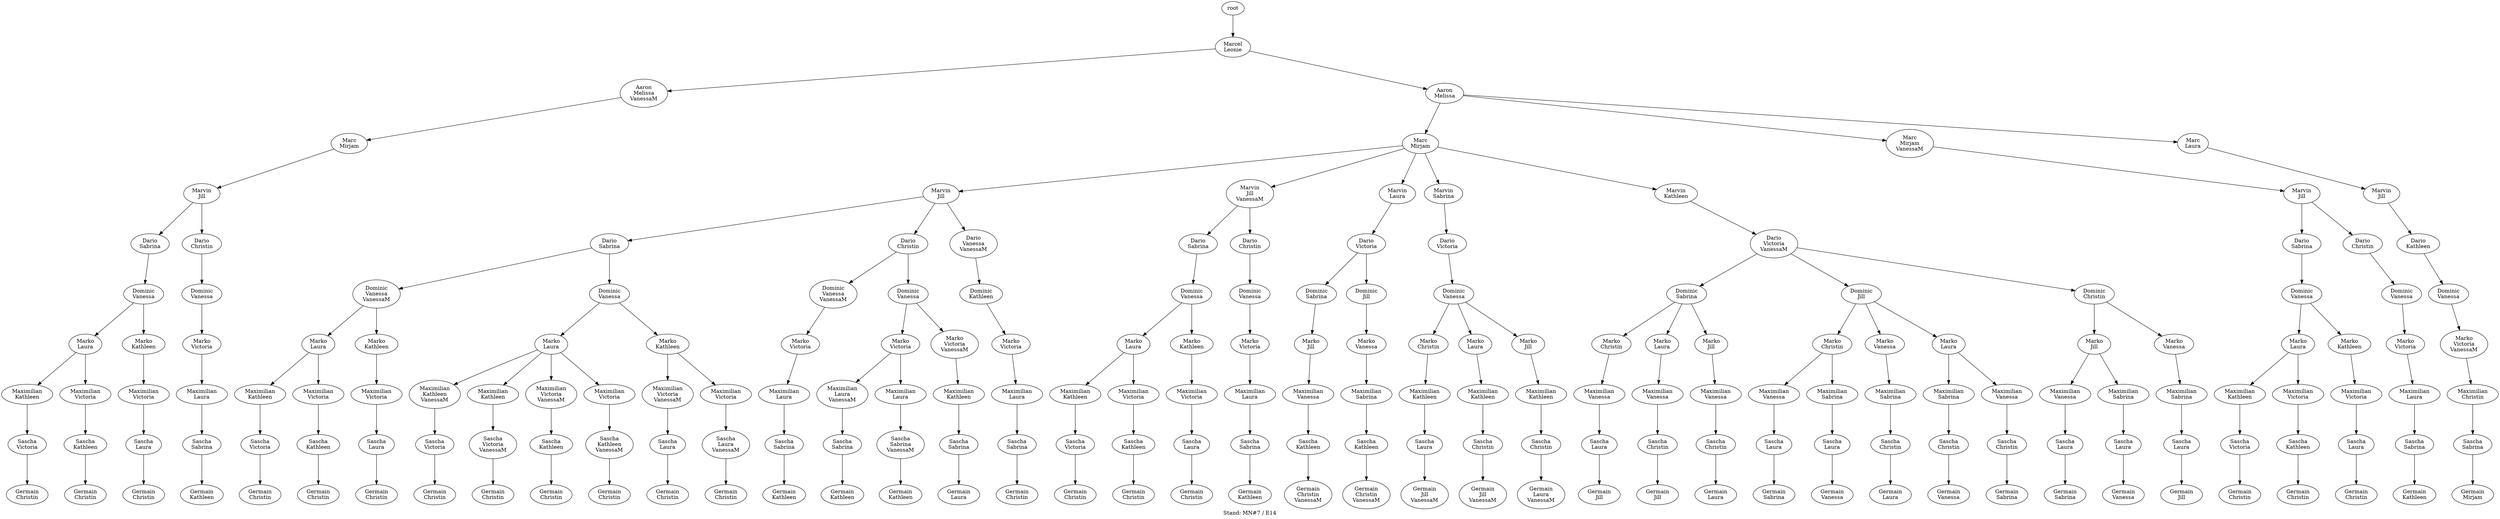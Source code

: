 digraph D { labelloc="b"; label="Stand: MN#7 / E14"; ranksep=0.8;
"root/4"[label="Marcel\nLeonie"]
"root" -> "root/4";
"root/4/5,10"[label="Aaron\nMelissa\nVanessaM"]
"root/4" -> "root/4/5,10";
"root/4/5,10/6"[label="Marc\nMirjam"]
"root/4/5,10" -> "root/4/5,10/6";
"root/4/5,10/6/1"[label="Marvin\nJill"]
"root/4/5,10/6" -> "root/4/5,10/6/1";
"root/4/5,10/6/1/7"[label="Dario\nSabrina"]
"root/4/5,10/6/1" -> "root/4/5,10/6/1/7";
"root/4/5,10/6/1/7/8"[label="Dominic\nVanessa"]
"root/4/5,10/6/1/7" -> "root/4/5,10/6/1/7/8";
"root/4/5,10/6/1/7/8/3"[label="Marko\nLaura"]
"root/4/5,10/6/1/7/8" -> "root/4/5,10/6/1/7/8/3";
"root/4/5,10/6/1/7/8/3/2"[label="Maximilian\nKathleen"]
"root/4/5,10/6/1/7/8/3" -> "root/4/5,10/6/1/7/8/3/2";
"root/4/5,10/6/1/7/8/3/2/9"[label="Sascha\nVictoria"]
"root/4/5,10/6/1/7/8/3/2" -> "root/4/5,10/6/1/7/8/3/2/9";
"root/4/5,10/6/1/7/8/3/2/9/0"[label="Germain\nChristin"]
"root/4/5,10/6/1/7/8/3/2/9" -> "root/4/5,10/6/1/7/8/3/2/9/0";
"root/4/5"[label="Aaron\nMelissa"]
"root/4" -> "root/4/5";
"root/4/5/6"[label="Marc\nMirjam"]
"root/4/5" -> "root/4/5/6";
"root/4/5/6/1"[label="Marvin\nJill"]
"root/4/5/6" -> "root/4/5/6/1";
"root/4/5/6/1/7"[label="Dario\nSabrina"]
"root/4/5/6/1" -> "root/4/5/6/1/7";
"root/4/5/6/1/7/8,10"[label="Dominic\nVanessa\nVanessaM"]
"root/4/5/6/1/7" -> "root/4/5/6/1/7/8,10";
"root/4/5/6/1/7/8,10/3"[label="Marko\nLaura"]
"root/4/5/6/1/7/8,10" -> "root/4/5/6/1/7/8,10/3";
"root/4/5/6/1/7/8,10/3/2"[label="Maximilian\nKathleen"]
"root/4/5/6/1/7/8,10/3" -> "root/4/5/6/1/7/8,10/3/2";
"root/4/5/6/1/7/8,10/3/2/9"[label="Sascha\nVictoria"]
"root/4/5/6/1/7/8,10/3/2" -> "root/4/5/6/1/7/8,10/3/2/9";
"root/4/5/6/1/7/8,10/3/2/9/0"[label="Germain\nChristin"]
"root/4/5/6/1/7/8,10/3/2/9" -> "root/4/5/6/1/7/8,10/3/2/9/0";
"root/4/5/6,10"[label="Marc\nMirjam\nVanessaM"]
"root/4/5" -> "root/4/5/6,10";
"root/4/5/6,10/1"[label="Marvin\nJill"]
"root/4/5/6,10" -> "root/4/5/6,10/1";
"root/4/5/6,10/1/7"[label="Dario\nSabrina"]
"root/4/5/6,10/1" -> "root/4/5/6,10/1/7";
"root/4/5/6,10/1/7/8"[label="Dominic\nVanessa"]
"root/4/5/6,10/1/7" -> "root/4/5/6,10/1/7/8";
"root/4/5/6,10/1/7/8/3"[label="Marko\nLaura"]
"root/4/5/6,10/1/7/8" -> "root/4/5/6,10/1/7/8/3";
"root/4/5/6,10/1/7/8/3/2"[label="Maximilian\nKathleen"]
"root/4/5/6,10/1/7/8/3" -> "root/4/5/6,10/1/7/8/3/2";
"root/4/5/6,10/1/7/8/3/2/9"[label="Sascha\nVictoria"]
"root/4/5/6,10/1/7/8/3/2" -> "root/4/5/6,10/1/7/8/3/2/9";
"root/4/5/6,10/1/7/8/3/2/9/0"[label="Germain\nChristin"]
"root/4/5/6,10/1/7/8/3/2/9" -> "root/4/5/6,10/1/7/8/3/2/9/0";
"root/4/5/6/1,10"[label="Marvin\nJill\nVanessaM"]
"root/4/5/6" -> "root/4/5/6/1,10";
"root/4/5/6/1,10/7"[label="Dario\nSabrina"]
"root/4/5/6/1,10" -> "root/4/5/6/1,10/7";
"root/4/5/6/1,10/7/8"[label="Dominic\nVanessa"]
"root/4/5/6/1,10/7" -> "root/4/5/6/1,10/7/8";
"root/4/5/6/1,10/7/8/3"[label="Marko\nLaura"]
"root/4/5/6/1,10/7/8" -> "root/4/5/6/1,10/7/8/3";
"root/4/5/6/1,10/7/8/3/2"[label="Maximilian\nKathleen"]
"root/4/5/6/1,10/7/8/3" -> "root/4/5/6/1,10/7/8/3/2";
"root/4/5/6/1,10/7/8/3/2/9"[label="Sascha\nVictoria"]
"root/4/5/6/1,10/7/8/3/2" -> "root/4/5/6/1,10/7/8/3/2/9";
"root/4/5/6/1,10/7/8/3/2/9/0"[label="Germain\nChristin"]
"root/4/5/6/1,10/7/8/3/2/9" -> "root/4/5/6/1,10/7/8/3/2/9/0";
"root/4/5/6/1/7/8"[label="Dominic\nVanessa"]
"root/4/5/6/1/7" -> "root/4/5/6/1/7/8";
"root/4/5/6/1/7/8/3"[label="Marko\nLaura"]
"root/4/5/6/1/7/8" -> "root/4/5/6/1/7/8/3";
"root/4/5/6/1/7/8/3/2,10"[label="Maximilian\nKathleen\nVanessaM"]
"root/4/5/6/1/7/8/3" -> "root/4/5/6/1/7/8/3/2,10";
"root/4/5/6/1/7/8/3/2,10/9"[label="Sascha\nVictoria"]
"root/4/5/6/1/7/8/3/2,10" -> "root/4/5/6/1/7/8/3/2,10/9";
"root/4/5/6/1/7/8/3/2,10/9/0"[label="Germain\nChristin"]
"root/4/5/6/1/7/8/3/2,10/9" -> "root/4/5/6/1/7/8/3/2,10/9/0";
"root/4/5/6/1/7/8/3/2"[label="Maximilian\nKathleen"]
"root/4/5/6/1/7/8/3" -> "root/4/5/6/1/7/8/3/2";
"root/4/5/6/1/7/8/3/2/9,10"[label="Sascha\nVictoria\nVanessaM"]
"root/4/5/6/1/7/8/3/2" -> "root/4/5/6/1/7/8/3/2/9,10";
"root/4/5/6/1/7/8/3/2/9,10/0"[label="Germain\nChristin"]
"root/4/5/6/1/7/8/3/2/9,10" -> "root/4/5/6/1/7/8/3/2/9,10/0";
"root/4/5/6/3"[label="Marvin\nLaura"]
"root/4/5/6" -> "root/4/5/6/3";
"root/4/5/6/3/9"[label="Dario\nVictoria"]
"root/4/5/6/3" -> "root/4/5/6/3/9";
"root/4/5/6/3/9/7"[label="Dominic\nSabrina"]
"root/4/5/6/3/9" -> "root/4/5/6/3/9/7";
"root/4/5/6/3/9/7/1"[label="Marko\nJill"]
"root/4/5/6/3/9/7" -> "root/4/5/6/3/9/7/1";
"root/4/5/6/3/9/7/1/8"[label="Maximilian\nVanessa"]
"root/4/5/6/3/9/7/1" -> "root/4/5/6/3/9/7/1/8";
"root/4/5/6/3/9/7/1/8/2"[label="Sascha\nKathleen"]
"root/4/5/6/3/9/7/1/8" -> "root/4/5/6/3/9/7/1/8/2";
"root/4/5/6/3/9/7/1/8/2/0,10"[label="Germain\nChristin\nVanessaM"]
"root/4/5/6/3/9/7/1/8/2" -> "root/4/5/6/3/9/7/1/8/2/0,10";
"root/4/5/6/3/9/1"[label="Dominic\nJill"]
"root/4/5/6/3/9" -> "root/4/5/6/3/9/1";
"root/4/5/6/3/9/1/8"[label="Marko\nVanessa"]
"root/4/5/6/3/9/1" -> "root/4/5/6/3/9/1/8";
"root/4/5/6/3/9/1/8/7"[label="Maximilian\nSabrina"]
"root/4/5/6/3/9/1/8" -> "root/4/5/6/3/9/1/8/7";
"root/4/5/6/3/9/1/8/7/2"[label="Sascha\nKathleen"]
"root/4/5/6/3/9/1/8/7" -> "root/4/5/6/3/9/1/8/7/2";
"root/4/5/6/3/9/1/8/7/2/0,10"[label="Germain\nChristin\nVanessaM"]
"root/4/5/6/3/9/1/8/7/2" -> "root/4/5/6/3/9/1/8/7/2/0,10";
"root/4/5,10/6/1/7/8/3/9"[label="Maximilian\nVictoria"]
"root/4/5,10/6/1/7/8/3" -> "root/4/5,10/6/1/7/8/3/9";
"root/4/5,10/6/1/7/8/3/9/2"[label="Sascha\nKathleen"]
"root/4/5,10/6/1/7/8/3/9" -> "root/4/5,10/6/1/7/8/3/9/2";
"root/4/5,10/6/1/7/8/3/9/2/0"[label="Germain\nChristin"]
"root/4/5,10/6/1/7/8/3/9/2" -> "root/4/5,10/6/1/7/8/3/9/2/0";
"root/4/5/6/1/7/8,10/3/9"[label="Maximilian\nVictoria"]
"root/4/5/6/1/7/8,10/3" -> "root/4/5/6/1/7/8,10/3/9";
"root/4/5/6/1/7/8,10/3/9/2"[label="Sascha\nKathleen"]
"root/4/5/6/1/7/8,10/3/9" -> "root/4/5/6/1/7/8,10/3/9/2";
"root/4/5/6/1/7/8,10/3/9/2/0"[label="Germain\nChristin"]
"root/4/5/6/1/7/8,10/3/9/2" -> "root/4/5/6/1/7/8,10/3/9/2/0";
"root/4/5/6,10/1/7/8/3/9"[label="Maximilian\nVictoria"]
"root/4/5/6,10/1/7/8/3" -> "root/4/5/6,10/1/7/8/3/9";
"root/4/5/6,10/1/7/8/3/9/2"[label="Sascha\nKathleen"]
"root/4/5/6,10/1/7/8/3/9" -> "root/4/5/6,10/1/7/8/3/9/2";
"root/4/5/6,10/1/7/8/3/9/2/0"[label="Germain\nChristin"]
"root/4/5/6,10/1/7/8/3/9/2" -> "root/4/5/6,10/1/7/8/3/9/2/0";
"root/4/5/6/1,10/7/8/3/9"[label="Maximilian\nVictoria"]
"root/4/5/6/1,10/7/8/3" -> "root/4/5/6/1,10/7/8/3/9";
"root/4/5/6/1,10/7/8/3/9/2"[label="Sascha\nKathleen"]
"root/4/5/6/1,10/7/8/3/9" -> "root/4/5/6/1,10/7/8/3/9/2";
"root/4/5/6/1,10/7/8/3/9/2/0"[label="Germain\nChristin"]
"root/4/5/6/1,10/7/8/3/9/2" -> "root/4/5/6/1,10/7/8/3/9/2/0";
"root/4/5/6/1/7/8/3/9,10"[label="Maximilian\nVictoria\nVanessaM"]
"root/4/5/6/1/7/8/3" -> "root/4/5/6/1/7/8/3/9,10";
"root/4/5/6/1/7/8/3/9,10/2"[label="Sascha\nKathleen"]
"root/4/5/6/1/7/8/3/9,10" -> "root/4/5/6/1/7/8/3/9,10/2";
"root/4/5/6/1/7/8/3/9,10/2/0"[label="Germain\nChristin"]
"root/4/5/6/1/7/8/3/9,10/2" -> "root/4/5/6/1/7/8/3/9,10/2/0";
"root/4/5/6/1/7/8/3/9"[label="Maximilian\nVictoria"]
"root/4/5/6/1/7/8/3" -> "root/4/5/6/1/7/8/3/9";
"root/4/5/6/1/7/8/3/9/2,10"[label="Sascha\nKathleen\nVanessaM"]
"root/4/5/6/1/7/8/3/9" -> "root/4/5/6/1/7/8/3/9/2,10";
"root/4/5/6/1/7/8/3/9/2,10/0"[label="Germain\nChristin"]
"root/4/5/6/1/7/8/3/9/2,10" -> "root/4/5/6/1/7/8/3/9/2,10/0";
"root/4/5,10/6/1/7/8/2"[label="Marko\nKathleen"]
"root/4/5,10/6/1/7/8" -> "root/4/5,10/6/1/7/8/2";
"root/4/5,10/6/1/7/8/2/9"[label="Maximilian\nVictoria"]
"root/4/5,10/6/1/7/8/2" -> "root/4/5,10/6/1/7/8/2/9";
"root/4/5,10/6/1/7/8/2/9/3"[label="Sascha\nLaura"]
"root/4/5,10/6/1/7/8/2/9" -> "root/4/5,10/6/1/7/8/2/9/3";
"root/4/5,10/6/1/7/8/2/9/3/0"[label="Germain\nChristin"]
"root/4/5,10/6/1/7/8/2/9/3" -> "root/4/5,10/6/1/7/8/2/9/3/0";
"root/4/5/6/1/7/8,10/2"[label="Marko\nKathleen"]
"root/4/5/6/1/7/8,10" -> "root/4/5/6/1/7/8,10/2";
"root/4/5/6/1/7/8,10/2/9"[label="Maximilian\nVictoria"]
"root/4/5/6/1/7/8,10/2" -> "root/4/5/6/1/7/8,10/2/9";
"root/4/5/6/1/7/8,10/2/9/3"[label="Sascha\nLaura"]
"root/4/5/6/1/7/8,10/2/9" -> "root/4/5/6/1/7/8,10/2/9/3";
"root/4/5/6/1/7/8,10/2/9/3/0"[label="Germain\nChristin"]
"root/4/5/6/1/7/8,10/2/9/3" -> "root/4/5/6/1/7/8,10/2/9/3/0";
"root/4/5/6,10/1/7/8/2"[label="Marko\nKathleen"]
"root/4/5/6,10/1/7/8" -> "root/4/5/6,10/1/7/8/2";
"root/4/5/6,10/1/7/8/2/9"[label="Maximilian\nVictoria"]
"root/4/5/6,10/1/7/8/2" -> "root/4/5/6,10/1/7/8/2/9";
"root/4/5/6,10/1/7/8/2/9/3"[label="Sascha\nLaura"]
"root/4/5/6,10/1/7/8/2/9" -> "root/4/5/6,10/1/7/8/2/9/3";
"root/4/5/6,10/1/7/8/2/9/3/0"[label="Germain\nChristin"]
"root/4/5/6,10/1/7/8/2/9/3" -> "root/4/5/6,10/1/7/8/2/9/3/0";
"root/4/5/6/1,10/7/8/2"[label="Marko\nKathleen"]
"root/4/5/6/1,10/7/8" -> "root/4/5/6/1,10/7/8/2";
"root/4/5/6/1,10/7/8/2/9"[label="Maximilian\nVictoria"]
"root/4/5/6/1,10/7/8/2" -> "root/4/5/6/1,10/7/8/2/9";
"root/4/5/6/1,10/7/8/2/9/3"[label="Sascha\nLaura"]
"root/4/5/6/1,10/7/8/2/9" -> "root/4/5/6/1,10/7/8/2/9/3";
"root/4/5/6/1,10/7/8/2/9/3/0"[label="Germain\nChristin"]
"root/4/5/6/1,10/7/8/2/9/3" -> "root/4/5/6/1,10/7/8/2/9/3/0";
"root/4/5/6/1/7/8/2"[label="Marko\nKathleen"]
"root/4/5/6/1/7/8" -> "root/4/5/6/1/7/8/2";
"root/4/5/6/1/7/8/2/9,10"[label="Maximilian\nVictoria\nVanessaM"]
"root/4/5/6/1/7/8/2" -> "root/4/5/6/1/7/8/2/9,10";
"root/4/5/6/1/7/8/2/9,10/3"[label="Sascha\nLaura"]
"root/4/5/6/1/7/8/2/9,10" -> "root/4/5/6/1/7/8/2/9,10/3";
"root/4/5/6/1/7/8/2/9,10/3/0"[label="Germain\nChristin"]
"root/4/5/6/1/7/8/2/9,10/3" -> "root/4/5/6/1/7/8/2/9,10/3/0";
"root/4/5/6/1/7/8/2/9"[label="Maximilian\nVictoria"]
"root/4/5/6/1/7/8/2" -> "root/4/5/6/1/7/8/2/9";
"root/4/5/6/1/7/8/2/9/3,10"[label="Sascha\nLaura\nVanessaM"]
"root/4/5/6/1/7/8/2/9" -> "root/4/5/6/1/7/8/2/9/3,10";
"root/4/5/6/1/7/8/2/9/3,10/0"[label="Germain\nChristin"]
"root/4/5/6/1/7/8/2/9/3,10" -> "root/4/5/6/1/7/8/2/9/3,10/0";
"root/4/5/6/7"[label="Marvin\nSabrina"]
"root/4/5/6" -> "root/4/5/6/7";
"root/4/5/6/7/9"[label="Dario\nVictoria"]
"root/4/5/6/7" -> "root/4/5/6/7/9";
"root/4/5/6/7/9/8"[label="Dominic\nVanessa"]
"root/4/5/6/7/9" -> "root/4/5/6/7/9/8";
"root/4/5/6/7/9/8/0"[label="Marko\nChristin"]
"root/4/5/6/7/9/8" -> "root/4/5/6/7/9/8/0";
"root/4/5/6/7/9/8/0/2"[label="Maximilian\nKathleen"]
"root/4/5/6/7/9/8/0" -> "root/4/5/6/7/9/8/0/2";
"root/4/5/6/7/9/8/0/2/3"[label="Sascha\nLaura"]
"root/4/5/6/7/9/8/0/2" -> "root/4/5/6/7/9/8/0/2/3";
"root/4/5/6/7/9/8/0/2/3/1,10"[label="Germain\nJill\nVanessaM"]
"root/4/5/6/7/9/8/0/2/3" -> "root/4/5/6/7/9/8/0/2/3/1,10";
"root/4/5/6/2"[label="Marvin\nKathleen"]
"root/4/5/6" -> "root/4/5/6/2";
"root/4/5/6/2/9,10"[label="Dario\nVictoria\nVanessaM"]
"root/4/5/6/2" -> "root/4/5/6/2/9,10";
"root/4/5/6/2/9,10/7"[label="Dominic\nSabrina"]
"root/4/5/6/2/9,10" -> "root/4/5/6/2/9,10/7";
"root/4/5/6/2/9,10/7/0"[label="Marko\nChristin"]
"root/4/5/6/2/9,10/7" -> "root/4/5/6/2/9,10/7/0";
"root/4/5/6/2/9,10/7/0/8"[label="Maximilian\nVanessa"]
"root/4/5/6/2/9,10/7/0" -> "root/4/5/6/2/9,10/7/0/8";
"root/4/5/6/2/9,10/7/0/8/3"[label="Sascha\nLaura"]
"root/4/5/6/2/9,10/7/0/8" -> "root/4/5/6/2/9,10/7/0/8/3";
"root/4/5/6/2/9,10/7/0/8/3/1"[label="Germain\nJill"]
"root/4/5/6/2/9,10/7/0/8/3" -> "root/4/5/6/2/9,10/7/0/8/3/1";
"root/4/5/6/2/9,10/1"[label="Dominic\nJill"]
"root/4/5/6/2/9,10" -> "root/4/5/6/2/9,10/1";
"root/4/5/6/2/9,10/1/0"[label="Marko\nChristin"]
"root/4/5/6/2/9,10/1" -> "root/4/5/6/2/9,10/1/0";
"root/4/5/6/2/9,10/1/0/8"[label="Maximilian\nVanessa"]
"root/4/5/6/2/9,10/1/0" -> "root/4/5/6/2/9,10/1/0/8";
"root/4/5/6/2/9,10/1/0/8/3"[label="Sascha\nLaura"]
"root/4/5/6/2/9,10/1/0/8" -> "root/4/5/6/2/9,10/1/0/8/3";
"root/4/5/6/2/9,10/1/0/8/3/7"[label="Germain\nSabrina"]
"root/4/5/6/2/9,10/1/0/8/3" -> "root/4/5/6/2/9,10/1/0/8/3/7";
"root/4/5/6/2/9,10/0"[label="Dominic\nChristin"]
"root/4/5/6/2/9,10" -> "root/4/5/6/2/9,10/0";
"root/4/5/6/2/9,10/0/1"[label="Marko\nJill"]
"root/4/5/6/2/9,10/0" -> "root/4/5/6/2/9,10/0/1";
"root/4/5/6/2/9,10/0/1/8"[label="Maximilian\nVanessa"]
"root/4/5/6/2/9,10/0/1" -> "root/4/5/6/2/9,10/0/1/8";
"root/4/5/6/2/9,10/0/1/8/3"[label="Sascha\nLaura"]
"root/4/5/6/2/9,10/0/1/8" -> "root/4/5/6/2/9,10/0/1/8/3";
"root/4/5/6/2/9,10/0/1/8/3/7"[label="Germain\nSabrina"]
"root/4/5/6/2/9,10/0/1/8/3" -> "root/4/5/6/2/9,10/0/1/8/3/7";
"root/4/5/6/2/9,10/0/8"[label="Marko\nVanessa"]
"root/4/5/6/2/9,10/0" -> "root/4/5/6/2/9,10/0/8";
"root/4/5/6/2/9,10/0/8/7"[label="Maximilian\nSabrina"]
"root/4/5/6/2/9,10/0/8" -> "root/4/5/6/2/9,10/0/8/7";
"root/4/5/6/2/9,10/0/8/7/3"[label="Sascha\nLaura"]
"root/4/5/6/2/9,10/0/8/7" -> "root/4/5/6/2/9,10/0/8/7/3";
"root/4/5/6/2/9,10/0/8/7/3/1"[label="Germain\nJill"]
"root/4/5/6/2/9,10/0/8/7/3" -> "root/4/5/6/2/9,10/0/8/7/3/1";
"root/4/5/6/2/9,10/0/1/7"[label="Maximilian\nSabrina"]
"root/4/5/6/2/9,10/0/1" -> "root/4/5/6/2/9,10/0/1/7";
"root/4/5/6/2/9,10/0/1/7/3"[label="Sascha\nLaura"]
"root/4/5/6/2/9,10/0/1/7" -> "root/4/5/6/2/9,10/0/1/7/3";
"root/4/5/6/2/9,10/0/1/7/3/8"[label="Germain\nVanessa"]
"root/4/5/6/2/9,10/0/1/7/3" -> "root/4/5/6/2/9,10/0/1/7/3/8";
"root/4/5/6/2/9,10/1/0/7"[label="Maximilian\nSabrina"]
"root/4/5/6/2/9,10/1/0" -> "root/4/5/6/2/9,10/1/0/7";
"root/4/5/6/2/9,10/1/0/7/3"[label="Sascha\nLaura"]
"root/4/5/6/2/9,10/1/0/7" -> "root/4/5/6/2/9,10/1/0/7/3";
"root/4/5/6/2/9,10/1/0/7/3/8"[label="Germain\nVanessa"]
"root/4/5/6/2/9,10/1/0/7/3" -> "root/4/5/6/2/9,10/1/0/7/3/8";
"root/4/5,10/6/1/0"[label="Dario\nChristin"]
"root/4/5,10/6/1" -> "root/4/5,10/6/1/0";
"root/4/5,10/6/1/0/8"[label="Dominic\nVanessa"]
"root/4/5,10/6/1/0" -> "root/4/5,10/6/1/0/8";
"root/4/5,10/6/1/0/8/9"[label="Marko\nVictoria"]
"root/4/5,10/6/1/0/8" -> "root/4/5,10/6/1/0/8/9";
"root/4/5,10/6/1/0/8/9/3"[label="Maximilian\nLaura"]
"root/4/5,10/6/1/0/8/9" -> "root/4/5,10/6/1/0/8/9/3";
"root/4/5,10/6/1/0/8/9/3/7"[label="Sascha\nSabrina"]
"root/4/5,10/6/1/0/8/9/3" -> "root/4/5,10/6/1/0/8/9/3/7";
"root/4/5,10/6/1/0/8/9/3/7/2"[label="Germain\nKathleen"]
"root/4/5,10/6/1/0/8/9/3/7" -> "root/4/5,10/6/1/0/8/9/3/7/2";
"root/4/5/6/1/0"[label="Dario\nChristin"]
"root/4/5/6/1" -> "root/4/5/6/1/0";
"root/4/5/6/1/0/8,10"[label="Dominic\nVanessa\nVanessaM"]
"root/4/5/6/1/0" -> "root/4/5/6/1/0/8,10";
"root/4/5/6/1/0/8,10/9"[label="Marko\nVictoria"]
"root/4/5/6/1/0/8,10" -> "root/4/5/6/1/0/8,10/9";
"root/4/5/6/1/0/8,10/9/3"[label="Maximilian\nLaura"]
"root/4/5/6/1/0/8,10/9" -> "root/4/5/6/1/0/8,10/9/3";
"root/4/5/6/1/0/8,10/9/3/7"[label="Sascha\nSabrina"]
"root/4/5/6/1/0/8,10/9/3" -> "root/4/5/6/1/0/8,10/9/3/7";
"root/4/5/6/1/0/8,10/9/3/7/2"[label="Germain\nKathleen"]
"root/4/5/6/1/0/8,10/9/3/7" -> "root/4/5/6/1/0/8,10/9/3/7/2";
"root/4/5/6,10/1/0"[label="Dario\nChristin"]
"root/4/5/6,10/1" -> "root/4/5/6,10/1/0";
"root/4/5/6,10/1/0/8"[label="Dominic\nVanessa"]
"root/4/5/6,10/1/0" -> "root/4/5/6,10/1/0/8";
"root/4/5/6,10/1/0/8/9"[label="Marko\nVictoria"]
"root/4/5/6,10/1/0/8" -> "root/4/5/6,10/1/0/8/9";
"root/4/5/6,10/1/0/8/9/3"[label="Maximilian\nLaura"]
"root/4/5/6,10/1/0/8/9" -> "root/4/5/6,10/1/0/8/9/3";
"root/4/5/6,10/1/0/8/9/3/7"[label="Sascha\nSabrina"]
"root/4/5/6,10/1/0/8/9/3" -> "root/4/5/6,10/1/0/8/9/3/7";
"root/4/5/6,10/1/0/8/9/3/7/2"[label="Germain\nKathleen"]
"root/4/5/6,10/1/0/8/9/3/7" -> "root/4/5/6,10/1/0/8/9/3/7/2";
"root/4/5/6/1,10/0"[label="Dario\nChristin"]
"root/4/5/6/1,10" -> "root/4/5/6/1,10/0";
"root/4/5/6/1,10/0/8"[label="Dominic\nVanessa"]
"root/4/5/6/1,10/0" -> "root/4/5/6/1,10/0/8";
"root/4/5/6/1,10/0/8/9"[label="Marko\nVictoria"]
"root/4/5/6/1,10/0/8" -> "root/4/5/6/1,10/0/8/9";
"root/4/5/6/1,10/0/8/9/3"[label="Maximilian\nLaura"]
"root/4/5/6/1,10/0/8/9" -> "root/4/5/6/1,10/0/8/9/3";
"root/4/5/6/1,10/0/8/9/3/7"[label="Sascha\nSabrina"]
"root/4/5/6/1,10/0/8/9/3" -> "root/4/5/6/1,10/0/8/9/3/7";
"root/4/5/6/1,10/0/8/9/3/7/2"[label="Germain\nKathleen"]
"root/4/5/6/1,10/0/8/9/3/7" -> "root/4/5/6/1,10/0/8/9/3/7/2";
"root/4/5/6/1/0/8"[label="Dominic\nVanessa"]
"root/4/5/6/1/0" -> "root/4/5/6/1/0/8";
"root/4/5/6/1/0/8/9"[label="Marko\nVictoria"]
"root/4/5/6/1/0/8" -> "root/4/5/6/1/0/8/9";
"root/4/5/6/1/0/8/9/3,10"[label="Maximilian\nLaura\nVanessaM"]
"root/4/5/6/1/0/8/9" -> "root/4/5/6/1/0/8/9/3,10";
"root/4/5/6/1/0/8/9/3,10/7"[label="Sascha\nSabrina"]
"root/4/5/6/1/0/8/9/3,10" -> "root/4/5/6/1/0/8/9/3,10/7";
"root/4/5/6/1/0/8/9/3,10/7/2"[label="Germain\nKathleen"]
"root/4/5/6/1/0/8/9/3,10/7" -> "root/4/5/6/1/0/8/9/3,10/7/2";
"root/4/5/6/1/0/8/9/3"[label="Maximilian\nLaura"]
"root/4/5/6/1/0/8/9" -> "root/4/5/6/1/0/8/9/3";
"root/4/5/6/1/0/8/9/3/7,10"[label="Sascha\nSabrina\nVanessaM"]
"root/4/5/6/1/0/8/9/3" -> "root/4/5/6/1/0/8/9/3/7,10";
"root/4/5/6/1/0/8/9/3/7,10/2"[label="Germain\nKathleen"]
"root/4/5/6/1/0/8/9/3/7,10" -> "root/4/5/6/1/0/8/9/3/7,10/2";
"root/4/5/6/1/8,10"[label="Dario\nVanessa\nVanessaM"]
"root/4/5/6/1" -> "root/4/5/6/1/8,10";
"root/4/5/6/1/8,10/2"[label="Dominic\nKathleen"]
"root/4/5/6/1/8,10" -> "root/4/5/6/1/8,10/2";
"root/4/5/6/1/8,10/2/9"[label="Marko\nVictoria"]
"root/4/5/6/1/8,10/2" -> "root/4/5/6/1/8,10/2/9";
"root/4/5/6/1/8,10/2/9/3"[label="Maximilian\nLaura"]
"root/4/5/6/1/8,10/2/9" -> "root/4/5/6/1/8,10/2/9/3";
"root/4/5/6/1/8,10/2/9/3/7"[label="Sascha\nSabrina"]
"root/4/5/6/1/8,10/2/9/3" -> "root/4/5/6/1/8,10/2/9/3/7";
"root/4/5/6/1/8,10/2/9/3/7/0"[label="Germain\nChristin"]
"root/4/5/6/1/8,10/2/9/3/7" -> "root/4/5/6/1/8,10/2/9/3/7/0";
"root/4/5/6/1/0/8/9,10"[label="Marko\nVictoria\nVanessaM"]
"root/4/5/6/1/0/8" -> "root/4/5/6/1/0/8/9,10";
"root/4/5/6/1/0/8/9,10/2"[label="Maximilian\nKathleen"]
"root/4/5/6/1/0/8/9,10" -> "root/4/5/6/1/0/8/9,10/2";
"root/4/5/6/1/0/8/9,10/2/7"[label="Sascha\nSabrina"]
"root/4/5/6/1/0/8/9,10/2" -> "root/4/5/6/1/0/8/9,10/2/7";
"root/4/5/6/1/0/8/9,10/2/7/3"[label="Germain\nLaura"]
"root/4/5/6/1/0/8/9,10/2/7" -> "root/4/5/6/1/0/8/9,10/2/7/3";
"root/4/5/3"[label="Marc\nLaura"]
"root/4/5" -> "root/4/5/3";
"root/4/5/3/1"[label="Marvin\nJill"]
"root/4/5/3" -> "root/4/5/3/1";
"root/4/5/3/1/2"[label="Dario\nKathleen"]
"root/4/5/3/1" -> "root/4/5/3/1/2";
"root/4/5/3/1/2/8"[label="Dominic\nVanessa"]
"root/4/5/3/1/2" -> "root/4/5/3/1/2/8";
"root/4/5/3/1/2/8/9,10"[label="Marko\nVictoria\nVanessaM"]
"root/4/5/3/1/2/8" -> "root/4/5/3/1/2/8/9,10";
"root/4/5/3/1/2/8/9,10/0"[label="Maximilian\nChristin"]
"root/4/5/3/1/2/8/9,10" -> "root/4/5/3/1/2/8/9,10/0";
"root/4/5/3/1/2/8/9,10/0/7"[label="Sascha\nSabrina"]
"root/4/5/3/1/2/8/9,10/0" -> "root/4/5/3/1/2/8/9,10/0/7";
"root/4/5/3/1/2/8/9,10/0/7/6"[label="Germain\nMirjam"]
"root/4/5/3/1/2/8/9,10/0/7" -> "root/4/5/3/1/2/8/9,10/0/7/6";
"root/4/5/6/2/9,10/1/8"[label="Marko\nVanessa"]
"root/4/5/6/2/9,10/1" -> "root/4/5/6/2/9,10/1/8";
"root/4/5/6/2/9,10/1/8/7"[label="Maximilian\nSabrina"]
"root/4/5/6/2/9,10/1/8" -> "root/4/5/6/2/9,10/1/8/7";
"root/4/5/6/2/9,10/1/8/7/0"[label="Sascha\nChristin"]
"root/4/5/6/2/9,10/1/8/7" -> "root/4/5/6/2/9,10/1/8/7/0";
"root/4/5/6/2/9,10/1/8/7/0/3"[label="Germain\nLaura"]
"root/4/5/6/2/9,10/1/8/7/0" -> "root/4/5/6/2/9,10/1/8/7/0/3";
"root/4/5/6/2/9,10/1/3"[label="Marko\nLaura"]
"root/4/5/6/2/9,10/1" -> "root/4/5/6/2/9,10/1/3";
"root/4/5/6/2/9,10/1/3/7"[label="Maximilian\nSabrina"]
"root/4/5/6/2/9,10/1/3" -> "root/4/5/6/2/9,10/1/3/7";
"root/4/5/6/2/9,10/1/3/7/0"[label="Sascha\nChristin"]
"root/4/5/6/2/9,10/1/3/7" -> "root/4/5/6/2/9,10/1/3/7/0";
"root/4/5/6/2/9,10/1/3/7/0/8"[label="Germain\nVanessa"]
"root/4/5/6/2/9,10/1/3/7/0" -> "root/4/5/6/2/9,10/1/3/7/0/8";
"root/4/5/6/7/9/8/3"[label="Marko\nLaura"]
"root/4/5/6/7/9/8" -> "root/4/5/6/7/9/8/3";
"root/4/5/6/7/9/8/3/2"[label="Maximilian\nKathleen"]
"root/4/5/6/7/9/8/3" -> "root/4/5/6/7/9/8/3/2";
"root/4/5/6/7/9/8/3/2/0"[label="Sascha\nChristin"]
"root/4/5/6/7/9/8/3/2" -> "root/4/5/6/7/9/8/3/2/0";
"root/4/5/6/7/9/8/3/2/0/1,10"[label="Germain\nJill\nVanessaM"]
"root/4/5/6/7/9/8/3/2/0" -> "root/4/5/6/7/9/8/3/2/0/1,10";
"root/4/5/6/7/9/8/1"[label="Marko\nJill"]
"root/4/5/6/7/9/8" -> "root/4/5/6/7/9/8/1";
"root/4/5/6/7/9/8/1/2"[label="Maximilian\nKathleen"]
"root/4/5/6/7/9/8/1" -> "root/4/5/6/7/9/8/1/2";
"root/4/5/6/7/9/8/1/2/0"[label="Sascha\nChristin"]
"root/4/5/6/7/9/8/1/2" -> "root/4/5/6/7/9/8/1/2/0";
"root/4/5/6/7/9/8/1/2/0/3,10"[label="Germain\nLaura\nVanessaM"]
"root/4/5/6/7/9/8/1/2/0" -> "root/4/5/6/7/9/8/1/2/0/3,10";
"root/4/5/6/2/9,10/7/3"[label="Marko\nLaura"]
"root/4/5/6/2/9,10/7" -> "root/4/5/6/2/9,10/7/3";
"root/4/5/6/2/9,10/7/3/8"[label="Maximilian\nVanessa"]
"root/4/5/6/2/9,10/7/3" -> "root/4/5/6/2/9,10/7/3/8";
"root/4/5/6/2/9,10/7/3/8/0"[label="Sascha\nChristin"]
"root/4/5/6/2/9,10/7/3/8" -> "root/4/5/6/2/9,10/7/3/8/0";
"root/4/5/6/2/9,10/7/3/8/0/1"[label="Germain\nJill"]
"root/4/5/6/2/9,10/7/3/8/0" -> "root/4/5/6/2/9,10/7/3/8/0/1";
"root/4/5/6/2/9,10/1/3/8"[label="Maximilian\nVanessa"]
"root/4/5/6/2/9,10/1/3" -> "root/4/5/6/2/9,10/1/3/8";
"root/4/5/6/2/9,10/1/3/8/0"[label="Sascha\nChristin"]
"root/4/5/6/2/9,10/1/3/8" -> "root/4/5/6/2/9,10/1/3/8/0";
"root/4/5/6/2/9,10/1/3/8/0/7"[label="Germain\nSabrina"]
"root/4/5/6/2/9,10/1/3/8/0" -> "root/4/5/6/2/9,10/1/3/8/0/7";
"root/4/5/6/2/9,10/7/1"[label="Marko\nJill"]
"root/4/5/6/2/9,10/7" -> "root/4/5/6/2/9,10/7/1";
"root/4/5/6/2/9,10/7/1/8"[label="Maximilian\nVanessa"]
"root/4/5/6/2/9,10/7/1" -> "root/4/5/6/2/9,10/7/1/8";
"root/4/5/6/2/9,10/7/1/8/0"[label="Sascha\nChristin"]
"root/4/5/6/2/9,10/7/1/8" -> "root/4/5/6/2/9,10/7/1/8/0";
"root/4/5/6/2/9,10/7/1/8/0/3"[label="Germain\nLaura"]
"root/4/5/6/2/9,10/7/1/8/0" -> "root/4/5/6/2/9,10/7/1/8/0/3";
}
